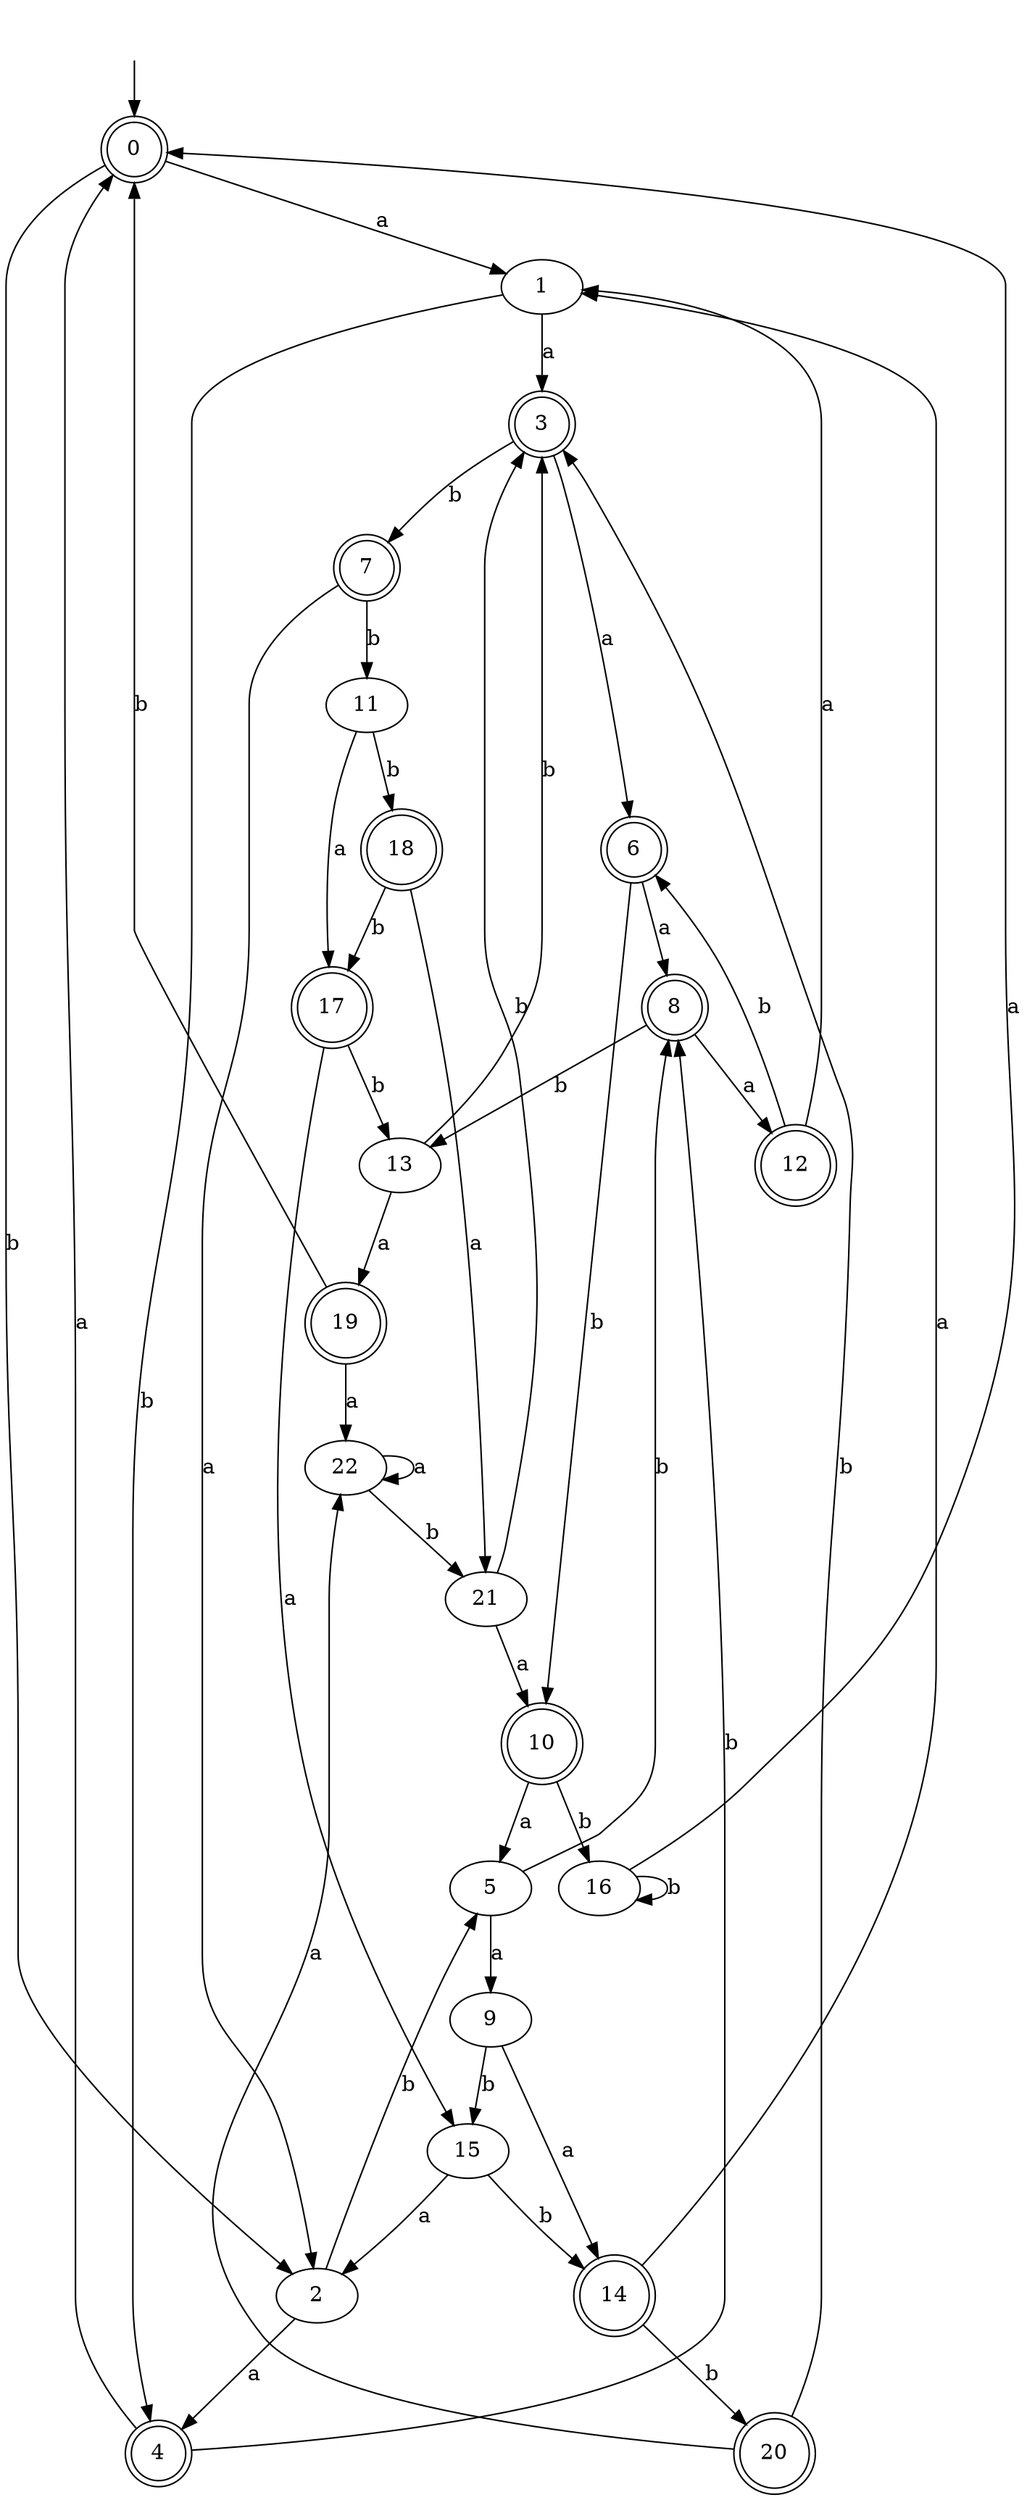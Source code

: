 digraph RandomDFA {
  __start0 [label="", shape=none];
  __start0 -> 0 [label=""];
  0 [shape=circle] [shape=doublecircle]
  0 -> 1 [label="a"]
  0 -> 2 [label="b"]
  1
  1 -> 3 [label="a"]
  1 -> 4 [label="b"]
  2
  2 -> 4 [label="a"]
  2 -> 5 [label="b"]
  3 [shape=doublecircle]
  3 -> 6 [label="a"]
  3 -> 7 [label="b"]
  4 [shape=doublecircle]
  4 -> 0 [label="a"]
  4 -> 8 [label="b"]
  5
  5 -> 9 [label="a"]
  5 -> 8 [label="b"]
  6 [shape=doublecircle]
  6 -> 8 [label="a"]
  6 -> 10 [label="b"]
  7 [shape=doublecircle]
  7 -> 2 [label="a"]
  7 -> 11 [label="b"]
  8 [shape=doublecircle]
  8 -> 12 [label="a"]
  8 -> 13 [label="b"]
  9
  9 -> 14 [label="a"]
  9 -> 15 [label="b"]
  10 [shape=doublecircle]
  10 -> 5 [label="a"]
  10 -> 16 [label="b"]
  11
  11 -> 17 [label="a"]
  11 -> 18 [label="b"]
  12 [shape=doublecircle]
  12 -> 1 [label="a"]
  12 -> 6 [label="b"]
  13
  13 -> 19 [label="a"]
  13 -> 3 [label="b"]
  14 [shape=doublecircle]
  14 -> 1 [label="a"]
  14 -> 20 [label="b"]
  15
  15 -> 2 [label="a"]
  15 -> 14 [label="b"]
  16
  16 -> 0 [label="a"]
  16 -> 16 [label="b"]
  17 [shape=doublecircle]
  17 -> 15 [label="a"]
  17 -> 13 [label="b"]
  18 [shape=doublecircle]
  18 -> 21 [label="a"]
  18 -> 17 [label="b"]
  19 [shape=doublecircle]
  19 -> 22 [label="a"]
  19 -> 0 [label="b"]
  20 [shape=doublecircle]
  20 -> 22 [label="a"]
  20 -> 3 [label="b"]
  21
  21 -> 10 [label="a"]
  21 -> 3 [label="b"]
  22
  22 -> 22 [label="a"]
  22 -> 21 [label="b"]
}
